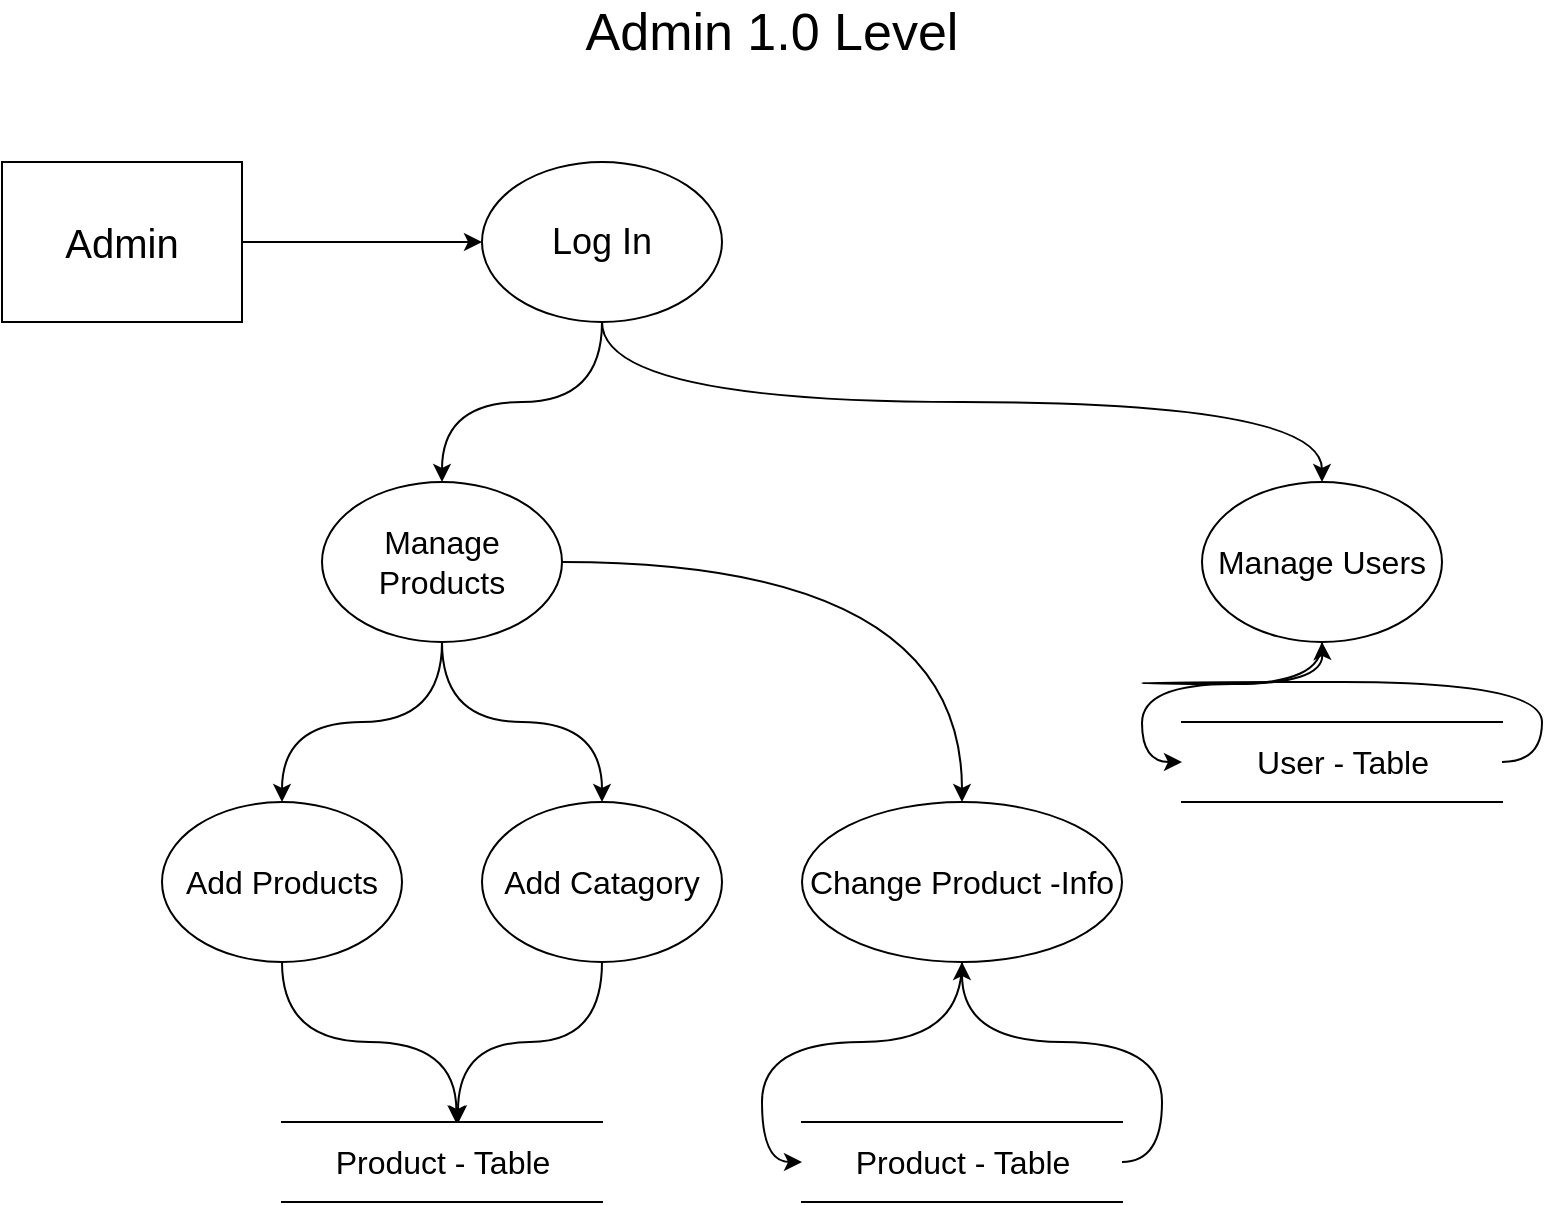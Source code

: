 <mxfile version="13.6.2" type="device"><diagram id="gz_KOiG9bivGp33H2ulx" name="Page-1"><mxGraphModel dx="1024" dy="601" grid="1" gridSize="10" guides="1" tooltips="1" connect="1" arrows="1" fold="1" page="1" pageScale="1" pageWidth="850" pageHeight="1100" math="0" shadow="0"><root><mxCell id="0"/><mxCell id="1" parent="0"/><mxCell id="QjZWVvbLC18gweBbyshi-1" value="&lt;font style=&quot;font-size: 26px&quot;&gt;Admin 1.0 Level&lt;/font&gt;" style="text;html=1;strokeColor=none;fillColor=none;align=center;verticalAlign=middle;whiteSpace=wrap;strokeWidth=4;" vertex="1" parent="1"><mxGeometry x="280" y="40" width="290" height="30" as="geometry"/></mxCell><mxCell id="QjZWVvbLC18gweBbyshi-4" style="edgeStyle=orthogonalEdgeStyle;orthogonalLoop=1;jettySize=auto;html=1;entryX=0;entryY=0.5;entryDx=0;entryDy=0;curved=1;" edge="1" parent="1" source="QjZWVvbLC18gweBbyshi-2" target="QjZWVvbLC18gweBbyshi-3"><mxGeometry relative="1" as="geometry"/></mxCell><mxCell id="QjZWVvbLC18gweBbyshi-2" value="&lt;font style=&quot;font-size: 20px&quot;&gt;Admin&lt;/font&gt;" style="whiteSpace=wrap;html=1;" vertex="1" parent="1"><mxGeometry x="40" y="120" width="120" height="80" as="geometry"/></mxCell><mxCell id="QjZWVvbLC18gweBbyshi-11" style="edgeStyle=orthogonalEdgeStyle;curved=1;rounded=0;orthogonalLoop=1;jettySize=auto;html=1;exitX=0.5;exitY=1;exitDx=0;exitDy=0;entryX=0.5;entryY=0;entryDx=0;entryDy=0;" edge="1" parent="1" source="QjZWVvbLC18gweBbyshi-3" target="QjZWVvbLC18gweBbyshi-6"><mxGeometry relative="1" as="geometry"/></mxCell><mxCell id="QjZWVvbLC18gweBbyshi-12" style="edgeStyle=orthogonalEdgeStyle;curved=1;rounded=0;orthogonalLoop=1;jettySize=auto;html=1;exitX=0.5;exitY=1;exitDx=0;exitDy=0;entryX=0.5;entryY=0;entryDx=0;entryDy=0;" edge="1" parent="1" source="QjZWVvbLC18gweBbyshi-3" target="QjZWVvbLC18gweBbyshi-7"><mxGeometry relative="1" as="geometry"/></mxCell><mxCell id="QjZWVvbLC18gweBbyshi-3" value="&lt;font style=&quot;font-size: 18px&quot;&gt;Log In&lt;/font&gt;" style="ellipse;whiteSpace=wrap;html=1;" vertex="1" parent="1"><mxGeometry x="280" y="120" width="120" height="80" as="geometry"/></mxCell><mxCell id="QjZWVvbLC18gweBbyshi-15" value="" style="edgeStyle=orthogonalEdgeStyle;curved=1;rounded=0;orthogonalLoop=1;jettySize=auto;html=1;" edge="1" parent="1" source="QjZWVvbLC18gweBbyshi-6" target="QjZWVvbLC18gweBbyshi-14"><mxGeometry relative="1" as="geometry"/></mxCell><mxCell id="QjZWVvbLC18gweBbyshi-17" style="edgeStyle=orthogonalEdgeStyle;curved=1;rounded=0;orthogonalLoop=1;jettySize=auto;html=1;exitX=0.5;exitY=1;exitDx=0;exitDy=0;entryX=0.5;entryY=0;entryDx=0;entryDy=0;" edge="1" parent="1" source="QjZWVvbLC18gweBbyshi-6" target="QjZWVvbLC18gweBbyshi-16"><mxGeometry relative="1" as="geometry"/></mxCell><mxCell id="QjZWVvbLC18gweBbyshi-23" style="edgeStyle=orthogonalEdgeStyle;curved=1;rounded=0;orthogonalLoop=1;jettySize=auto;html=1;exitX=1;exitY=0.5;exitDx=0;exitDy=0;entryX=0.5;entryY=0;entryDx=0;entryDy=0;" edge="1" parent="1" source="QjZWVvbLC18gweBbyshi-6" target="QjZWVvbLC18gweBbyshi-22"><mxGeometry relative="1" as="geometry"/></mxCell><mxCell id="QjZWVvbLC18gweBbyshi-6" value="&lt;span style=&quot;font-size: 16px&quot;&gt;Manage Products&lt;/span&gt;" style="ellipse;whiteSpace=wrap;html=1;" vertex="1" parent="1"><mxGeometry x="200" y="280" width="120" height="80" as="geometry"/></mxCell><mxCell id="QjZWVvbLC18gweBbyshi-7" value="&lt;span style=&quot;font-size: 16px&quot;&gt;Manage Users&lt;/span&gt;" style="ellipse;whiteSpace=wrap;html=1;" vertex="1" parent="1"><mxGeometry x="640" y="280" width="120" height="80" as="geometry"/></mxCell><mxCell id="QjZWVvbLC18gweBbyshi-20" style="edgeStyle=orthogonalEdgeStyle;curved=1;rounded=0;orthogonalLoop=1;jettySize=auto;html=1;exitX=0.5;exitY=1;exitDx=0;exitDy=0;entryX=0.545;entryY=0.02;entryDx=0;entryDy=0;entryPerimeter=0;" edge="1" parent="1" source="QjZWVvbLC18gweBbyshi-14" target="QjZWVvbLC18gweBbyshi-18"><mxGeometry relative="1" as="geometry"/></mxCell><mxCell id="QjZWVvbLC18gweBbyshi-14" value="&lt;font style=&quot;font-size: 16px&quot;&gt;Add Products&lt;/font&gt;" style="ellipse;whiteSpace=wrap;html=1;" vertex="1" parent="1"><mxGeometry x="120" y="440" width="120" height="80" as="geometry"/></mxCell><mxCell id="QjZWVvbLC18gweBbyshi-21" style="edgeStyle=orthogonalEdgeStyle;curved=1;rounded=0;orthogonalLoop=1;jettySize=auto;html=1;exitX=0.5;exitY=1;exitDx=0;exitDy=0;entryX=0.55;entryY=0.02;entryDx=0;entryDy=0;entryPerimeter=0;" edge="1" parent="1" source="QjZWVvbLC18gweBbyshi-16" target="QjZWVvbLC18gweBbyshi-18"><mxGeometry relative="1" as="geometry"/></mxCell><mxCell id="QjZWVvbLC18gweBbyshi-16" value="&lt;font style=&quot;font-size: 16px&quot;&gt;Add Catagory&lt;/font&gt;" style="ellipse;whiteSpace=wrap;html=1;" vertex="1" parent="1"><mxGeometry x="280" y="440" width="120" height="80" as="geometry"/></mxCell><mxCell id="QjZWVvbLC18gweBbyshi-18" value="&lt;font style=&quot;font-size: 16px&quot;&gt;Product - Table&lt;/font&gt;" style="html=1;dashed=0;whitespace=wrap;shape=partialRectangle;right=0;left=0;" vertex="1" parent="1"><mxGeometry x="180" y="600" width="160" height="40" as="geometry"/></mxCell><mxCell id="QjZWVvbLC18gweBbyshi-28" style="edgeStyle=orthogonalEdgeStyle;curved=1;rounded=0;orthogonalLoop=1;jettySize=auto;html=1;entryX=0;entryY=0.5;entryDx=0;entryDy=0;" edge="1" parent="1" source="QjZWVvbLC18gweBbyshi-22" target="QjZWVvbLC18gweBbyshi-27"><mxGeometry relative="1" as="geometry"/></mxCell><mxCell id="QjZWVvbLC18gweBbyshi-22" value="&lt;font style=&quot;font-size: 16px&quot;&gt;Change Product -Info&lt;/font&gt;" style="ellipse;whiteSpace=wrap;html=1;" vertex="1" parent="1"><mxGeometry x="440" y="440" width="160" height="80" as="geometry"/></mxCell><mxCell id="QjZWVvbLC18gweBbyshi-29" style="edgeStyle=orthogonalEdgeStyle;curved=1;rounded=0;orthogonalLoop=1;jettySize=auto;html=1;exitX=1;exitY=0.5;exitDx=0;exitDy=0;entryX=0.5;entryY=1;entryDx=0;entryDy=0;" edge="1" parent="1" source="QjZWVvbLC18gweBbyshi-27" target="QjZWVvbLC18gweBbyshi-22"><mxGeometry relative="1" as="geometry"/></mxCell><mxCell id="QjZWVvbLC18gweBbyshi-27" value="&lt;font style=&quot;font-size: 16px&quot;&gt;Product - Table&lt;/font&gt;" style="html=1;dashed=0;whitespace=wrap;shape=partialRectangle;right=0;left=0;gradientColor=none;" vertex="1" parent="1"><mxGeometry x="440" y="600" width="160" height="40" as="geometry"/></mxCell><mxCell id="QjZWVvbLC18gweBbyshi-37" style="edgeStyle=orthogonalEdgeStyle;curved=1;rounded=0;orthogonalLoop=1;jettySize=auto;html=1;entryX=0;entryY=0.5;entryDx=0;entryDy=0;" edge="1" parent="1" target="QjZWVvbLC18gweBbyshi-39"><mxGeometry relative="1" as="geometry"><mxPoint x="700" y="360" as="sourcePoint"/></mxGeometry></mxCell><mxCell id="QjZWVvbLC18gweBbyshi-38" style="edgeStyle=orthogonalEdgeStyle;curved=1;rounded=0;orthogonalLoop=1;jettySize=auto;html=1;exitX=1;exitY=0.5;exitDx=0;exitDy=0;entryX=0.5;entryY=1;entryDx=0;entryDy=0;" edge="1" parent="1" source="QjZWVvbLC18gweBbyshi-39"><mxGeometry relative="1" as="geometry"><mxPoint x="700" y="360" as="targetPoint"/></mxGeometry></mxCell><mxCell id="QjZWVvbLC18gweBbyshi-39" value="&lt;span style=&quot;font-size: 16px&quot;&gt;User - Table&lt;/span&gt;" style="html=1;dashed=0;whitespace=wrap;shape=partialRectangle;right=0;left=0;gradientColor=none;" vertex="1" parent="1"><mxGeometry x="630" y="400" width="160" height="40" as="geometry"/></mxCell></root></mxGraphModel></diagram></mxfile>